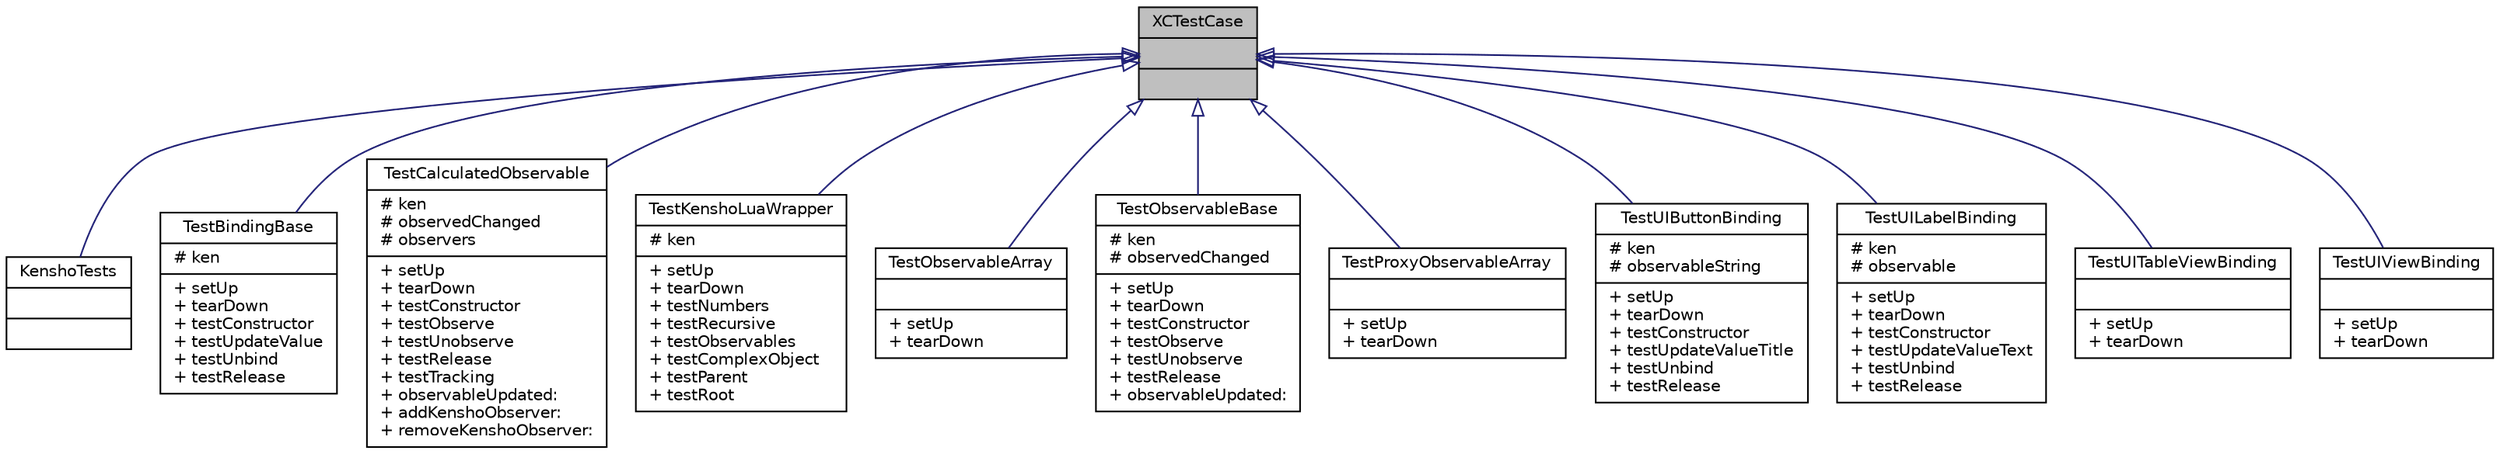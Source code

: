 digraph "XCTestCase"
{
  bgcolor="transparent";
  edge [fontname="Helvetica",fontsize="10",labelfontname="Helvetica",labelfontsize="10"];
  node [fontname="Helvetica",fontsize="10",shape=record];
  Node1 [label="{XCTestCase\n||}",height=0.2,width=0.4,color="black", fillcolor="grey75", style="filled" fontcolor="black"];
  Node1 -> Node2 [dir="back",color="midnightblue",fontsize="10",style="solid",arrowtail="onormal",fontname="Helvetica"];
  Node2 [label="{KenshoTests\n||}",height=0.2,width=0.4,color="black",URL="$dc/d8c/interface_kensho_tests.html"];
  Node1 -> Node3 [dir="back",color="midnightblue",fontsize="10",style="solid",arrowtail="onormal",fontname="Helvetica"];
  Node3 [label="{TestBindingBase\n|# ken\l|+ setUp\l+ tearDown\l+ testConstructor\l+ testUpdateValue\l+ testUnbind\l+ testRelease\l}",height=0.2,width=0.4,color="black",URL="$d6/df6/interface_test_binding_base.html"];
  Node1 -> Node4 [dir="back",color="midnightblue",fontsize="10",style="solid",arrowtail="onormal",fontname="Helvetica"];
  Node4 [label="{TestCalculatedObservable\n|# ken\l# observedChanged\l# observers\l|+ setUp\l+ tearDown\l+ testConstructor\l+ testObserve\l+ testUnobserve\l+ testRelease\l+ testTracking\l+ observableUpdated:\l+ addKenshoObserver:\l+ removeKenshoObserver:\l}",height=0.2,width=0.4,color="black",URL="$dd/dcf/interface_test_calculated_observable.html"];
  Node1 -> Node5 [dir="back",color="midnightblue",fontsize="10",style="solid",arrowtail="onormal",fontname="Helvetica"];
  Node5 [label="{TestKenshoLuaWrapper\n|# ken\l|+ setUp\l+ tearDown\l+ testNumbers\l+ testRecursive\l+ testObservables\l+ testComplexObject\l+ testParent\l+ testRoot\l}",height=0.2,width=0.4,color="black",URL="$d3/df8/interface_test_kensho_lua_wrapper.html"];
  Node1 -> Node6 [dir="back",color="midnightblue",fontsize="10",style="solid",arrowtail="onormal",fontname="Helvetica"];
  Node6 [label="{TestObservableArray\n||+ setUp\l+ tearDown\l}",height=0.2,width=0.4,color="black",URL="$d3/d40/interface_test_observable_array.html"];
  Node1 -> Node7 [dir="back",color="midnightblue",fontsize="10",style="solid",arrowtail="onormal",fontname="Helvetica"];
  Node7 [label="{TestObservableBase\n|# ken\l# observedChanged\l|+ setUp\l+ tearDown\l+ testConstructor\l+ testObserve\l+ testUnobserve\l+ testRelease\l+ observableUpdated:\l}",height=0.2,width=0.4,color="black",URL="$d6/d94/interface_test_observable_base.html"];
  Node1 -> Node8 [dir="back",color="midnightblue",fontsize="10",style="solid",arrowtail="onormal",fontname="Helvetica"];
  Node8 [label="{TestProxyObservableArray\n||+ setUp\l+ tearDown\l}",height=0.2,width=0.4,color="black",URL="$db/dcd/interface_test_proxy_observable_array.html"];
  Node1 -> Node9 [dir="back",color="midnightblue",fontsize="10",style="solid",arrowtail="onormal",fontname="Helvetica"];
  Node9 [label="{TestUIButtonBinding\n|# ken\l# observableString\l|+ setUp\l+ tearDown\l+ testConstructor\l+ testUpdateValueTitle\l+ testUnbind\l+ testRelease\l}",height=0.2,width=0.4,color="black",URL="$db/dab/interface_test_u_i_button_binding.html"];
  Node1 -> Node10 [dir="back",color="midnightblue",fontsize="10",style="solid",arrowtail="onormal",fontname="Helvetica"];
  Node10 [label="{TestUILabelBinding\n|# ken\l# observable\l|+ setUp\l+ tearDown\l+ testConstructor\l+ testUpdateValueText\l+ testUnbind\l+ testRelease\l}",height=0.2,width=0.4,color="black",URL="$db/dc1/interface_test_u_i_label_binding.html"];
  Node1 -> Node11 [dir="back",color="midnightblue",fontsize="10",style="solid",arrowtail="onormal",fontname="Helvetica"];
  Node11 [label="{TestUITableViewBinding\n||+ setUp\l+ tearDown\l}",height=0.2,width=0.4,color="black",URL="$d6/d16/interface_test_u_i_table_view_binding.html"];
  Node1 -> Node12 [dir="back",color="midnightblue",fontsize="10",style="solid",arrowtail="onormal",fontname="Helvetica"];
  Node12 [label="{TestUIViewBinding\n||+ setUp\l+ tearDown\l}",height=0.2,width=0.4,color="black",URL="$d0/d7f/interface_test_u_i_view_binding.html"];
}
